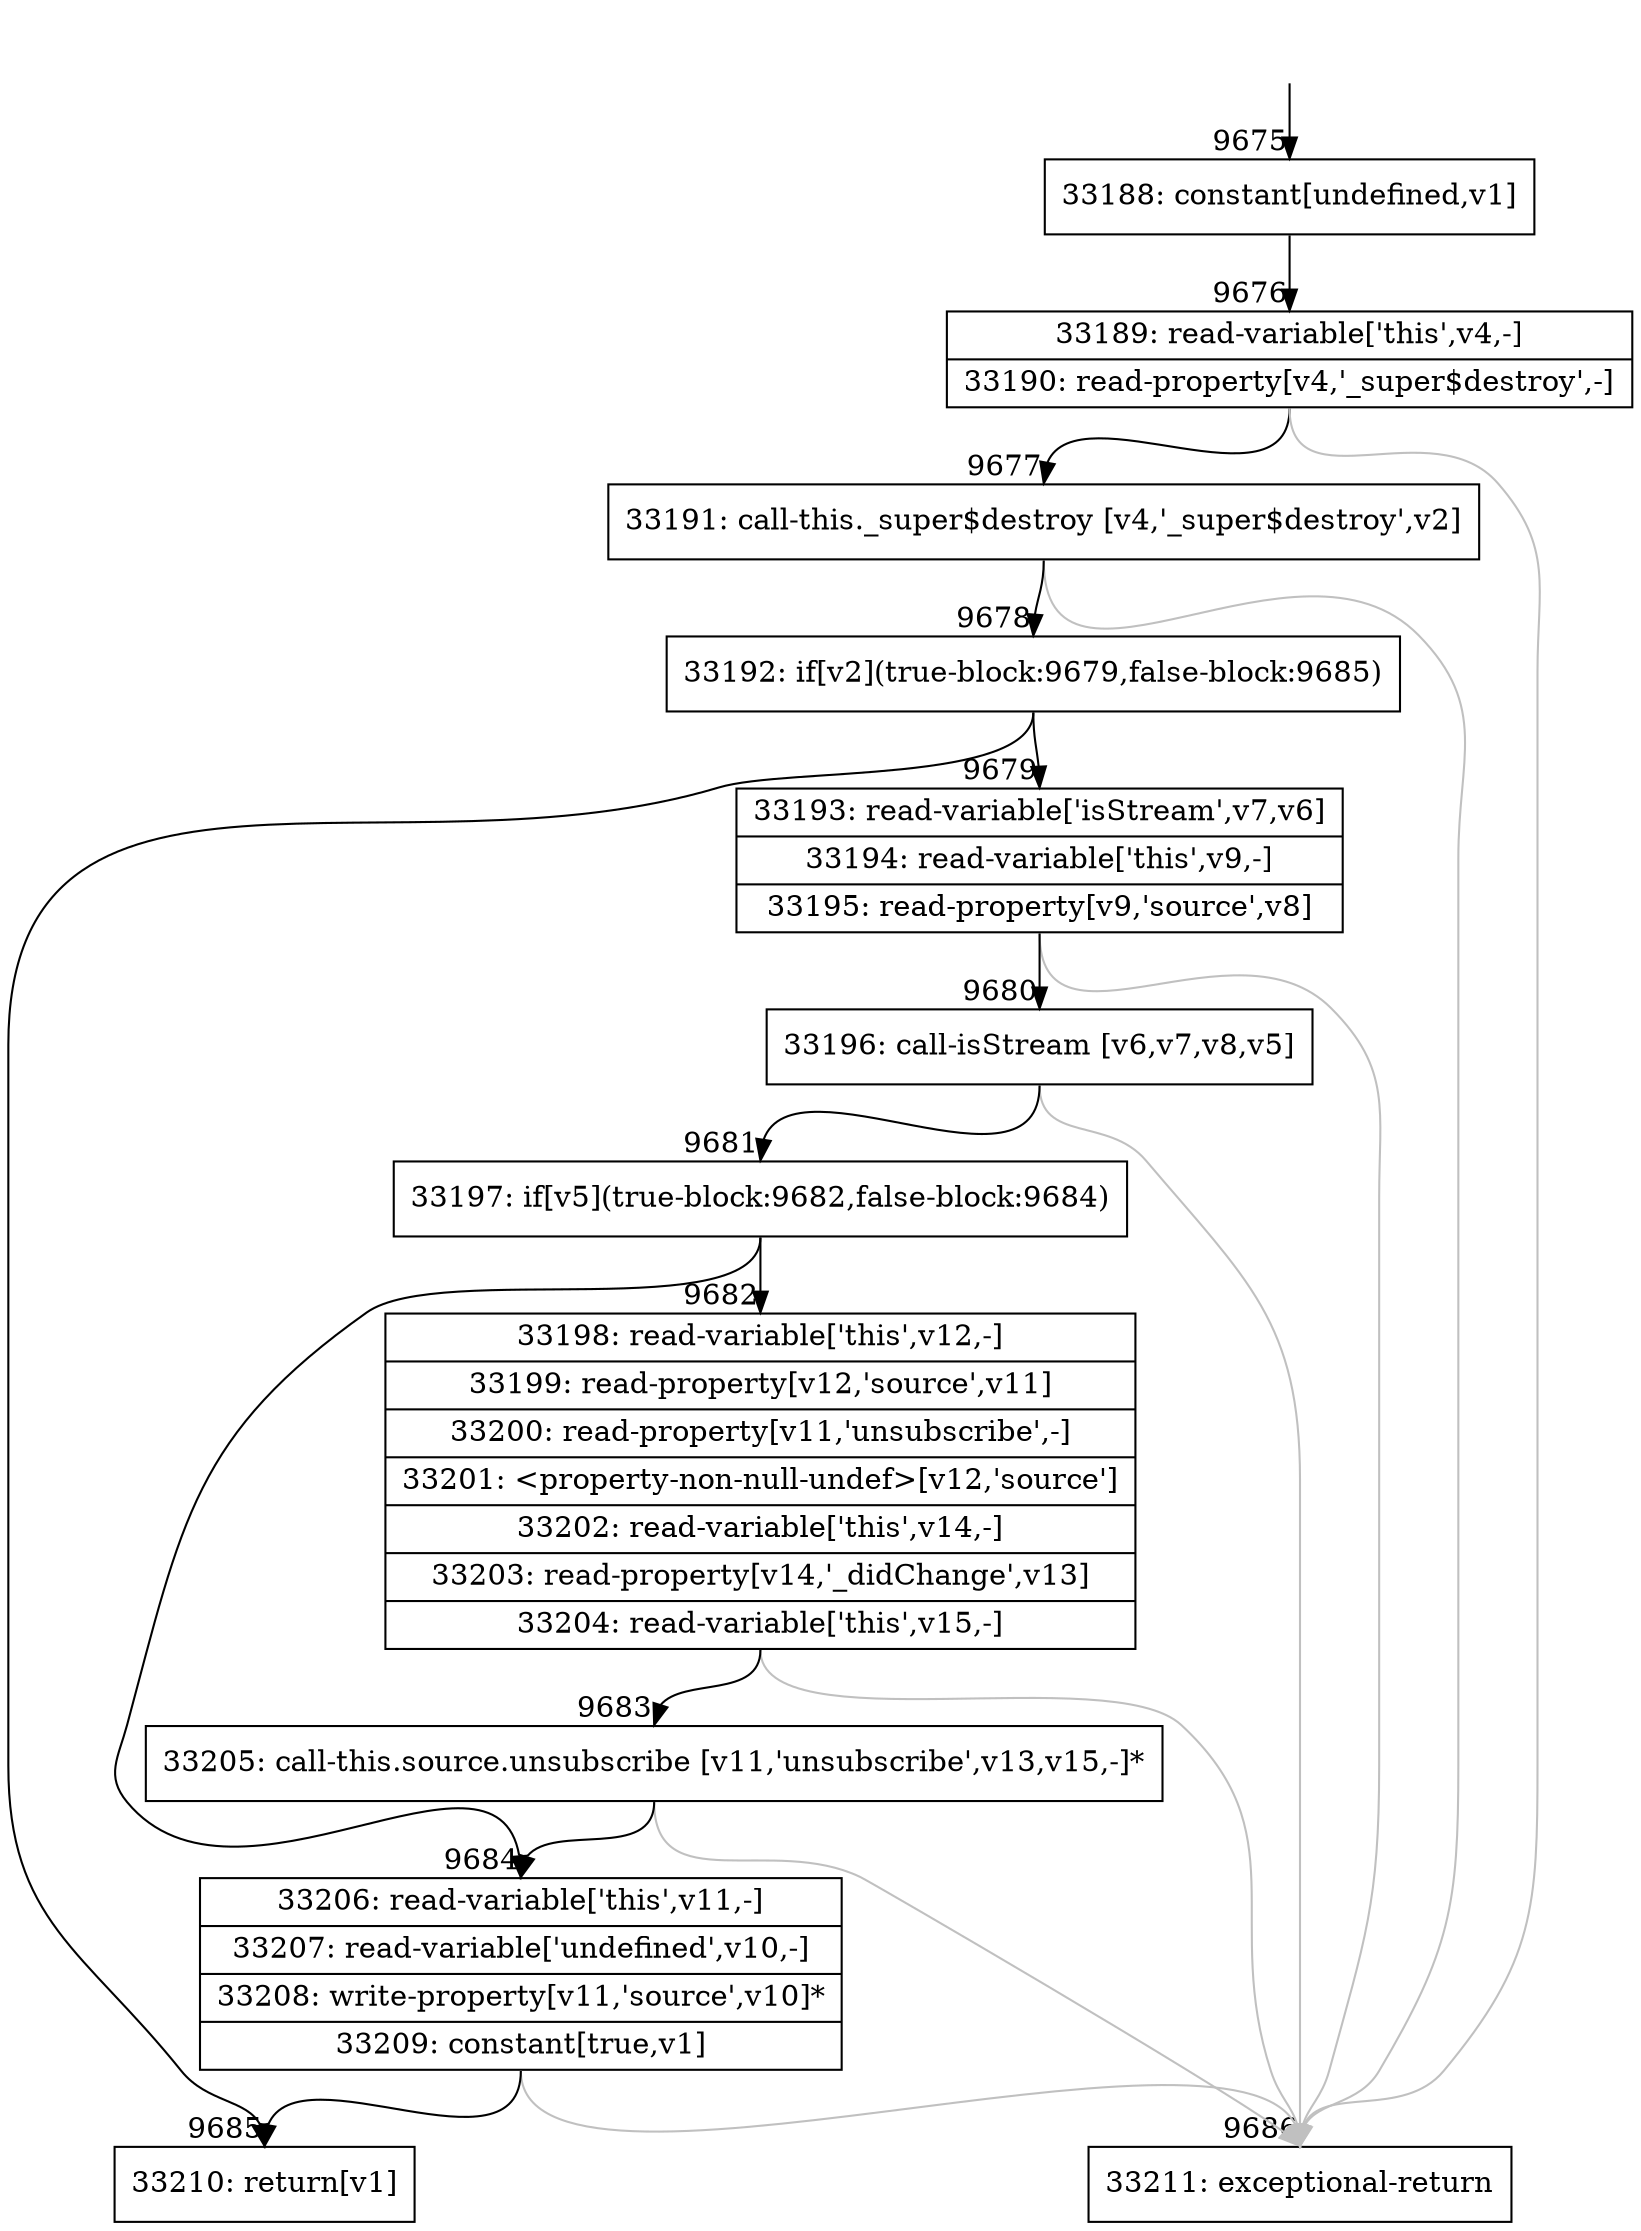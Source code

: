 digraph {
rankdir="TD"
BB_entry821[shape=none,label=""];
BB_entry821 -> BB9675 [tailport=s, headport=n, headlabel="    9675"]
BB9675 [shape=record label="{33188: constant[undefined,v1]}" ] 
BB9675 -> BB9676 [tailport=s, headport=n, headlabel="      9676"]
BB9676 [shape=record label="{33189: read-variable['this',v4,-]|33190: read-property[v4,'_super$destroy',-]}" ] 
BB9676 -> BB9677 [tailport=s, headport=n, headlabel="      9677"]
BB9676 -> BB9686 [tailport=s, headport=n, color=gray, headlabel="      9686"]
BB9677 [shape=record label="{33191: call-this._super$destroy [v4,'_super$destroy',v2]}" ] 
BB9677 -> BB9678 [tailport=s, headport=n, headlabel="      9678"]
BB9677 -> BB9686 [tailport=s, headport=n, color=gray]
BB9678 [shape=record label="{33192: if[v2](true-block:9679,false-block:9685)}" ] 
BB9678 -> BB9679 [tailport=s, headport=n, headlabel="      9679"]
BB9678 -> BB9685 [tailport=s, headport=n, headlabel="      9685"]
BB9679 [shape=record label="{33193: read-variable['isStream',v7,v6]|33194: read-variable['this',v9,-]|33195: read-property[v9,'source',v8]}" ] 
BB9679 -> BB9680 [tailport=s, headport=n, headlabel="      9680"]
BB9679 -> BB9686 [tailport=s, headport=n, color=gray]
BB9680 [shape=record label="{33196: call-isStream [v6,v7,v8,v5]}" ] 
BB9680 -> BB9681 [tailport=s, headport=n, headlabel="      9681"]
BB9680 -> BB9686 [tailport=s, headport=n, color=gray]
BB9681 [shape=record label="{33197: if[v5](true-block:9682,false-block:9684)}" ] 
BB9681 -> BB9682 [tailport=s, headport=n, headlabel="      9682"]
BB9681 -> BB9684 [tailport=s, headport=n, headlabel="      9684"]
BB9682 [shape=record label="{33198: read-variable['this',v12,-]|33199: read-property[v12,'source',v11]|33200: read-property[v11,'unsubscribe',-]|33201: \<property-non-null-undef\>[v12,'source']|33202: read-variable['this',v14,-]|33203: read-property[v14,'_didChange',v13]|33204: read-variable['this',v15,-]}" ] 
BB9682 -> BB9683 [tailport=s, headport=n, headlabel="      9683"]
BB9682 -> BB9686 [tailport=s, headport=n, color=gray]
BB9683 [shape=record label="{33205: call-this.source.unsubscribe [v11,'unsubscribe',v13,v15,-]*}" ] 
BB9683 -> BB9684 [tailport=s, headport=n]
BB9683 -> BB9686 [tailport=s, headport=n, color=gray]
BB9684 [shape=record label="{33206: read-variable['this',v11,-]|33207: read-variable['undefined',v10,-]|33208: write-property[v11,'source',v10]*|33209: constant[true,v1]}" ] 
BB9684 -> BB9685 [tailport=s, headport=n]
BB9684 -> BB9686 [tailport=s, headport=n, color=gray]
BB9685 [shape=record label="{33210: return[v1]}" ] 
BB9686 [shape=record label="{33211: exceptional-return}" ] 
//#$~ 17406
}
